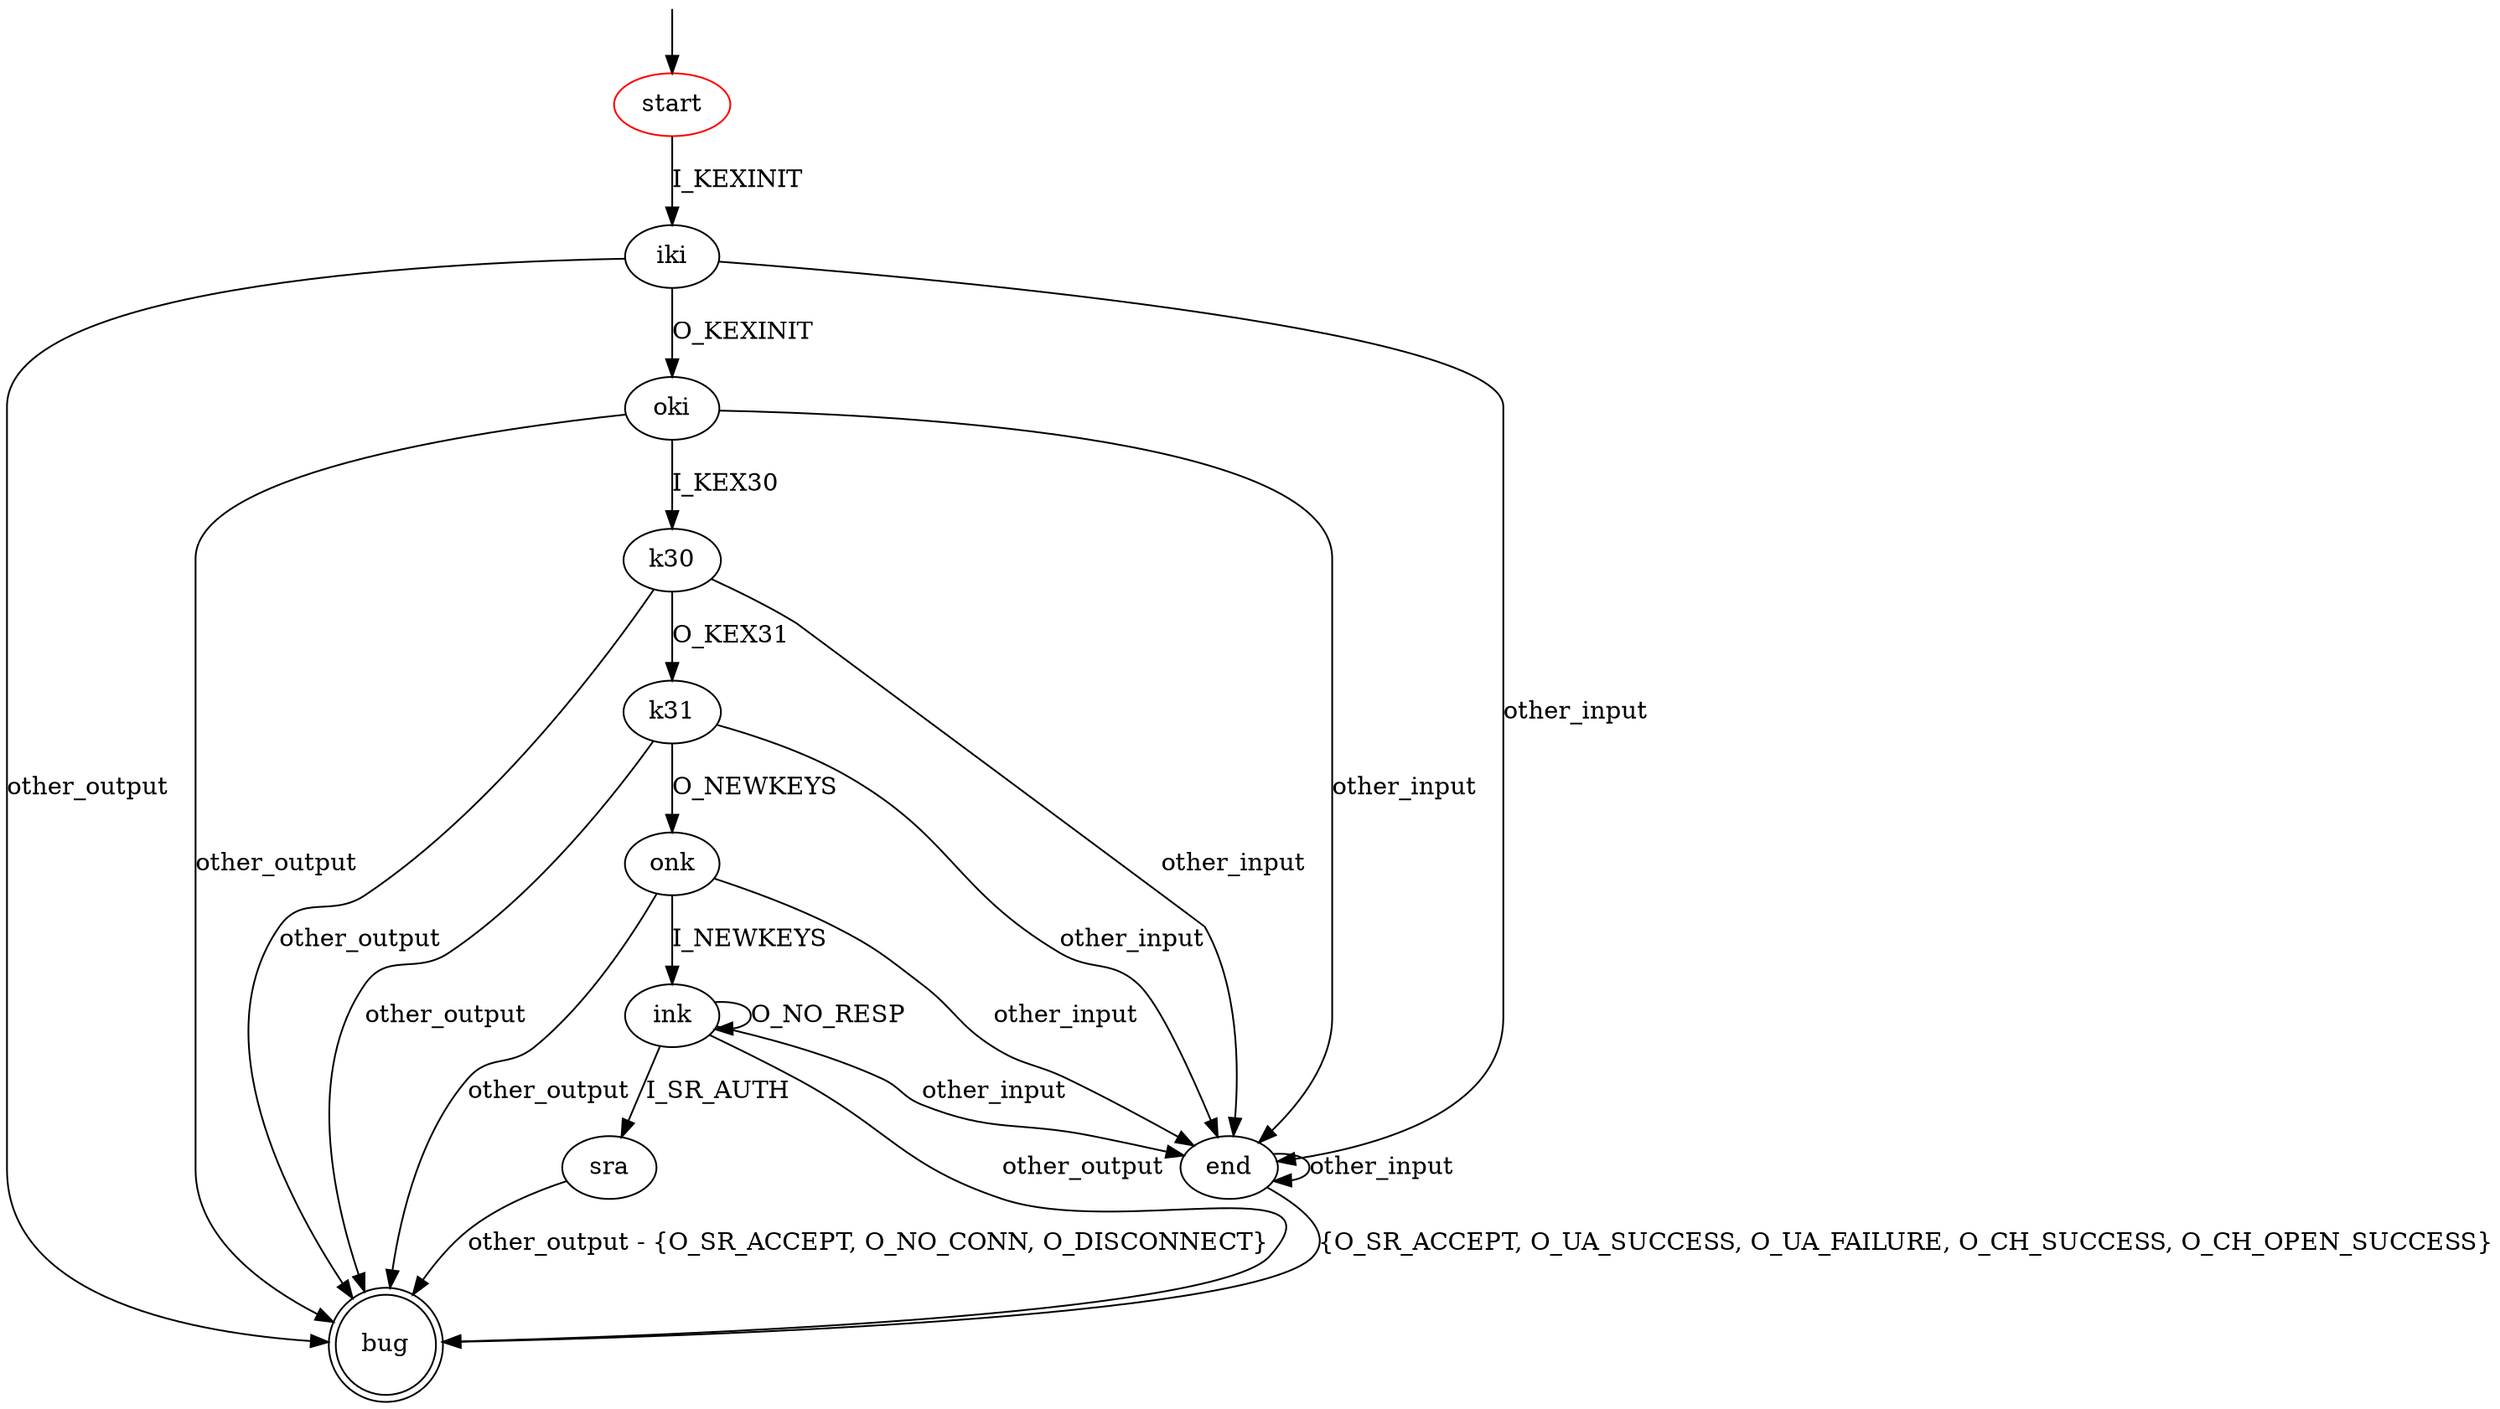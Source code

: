 digraph G {
label=""
start [color="red"]
bug [shape="doublecircle"]

start -> iki [label="I_KEXINIT"]

iki -> oki [label="O_KEXINIT"]
iki -> end [label="other_input"]
iki -> bug [label="other_output"]

oki -> k30 [label="I_KEX30"]
oki -> end [label="other_input"]
oki -> bug [label="other_output"]

k30 -> k31 [label="O_KEX31"]
k30 -> end [label="other_input"]
k30 -> bug [label="other_output"]

k31 -> onk [label="O_NEWKEYS"]
k31 -> end [label="other_input"]
k31 -> bug [label="other_output"]

onk -> ink [label="I_NEWKEYS"]
onk -> end [label="other_input"]
onk -> bug [label="other_output"]

ink -> sra [label="I_SR_AUTH"]
ink -> ink [label="O_NO_RESP"]
ink -> end [label="other_input"]
ink -> bug [label="other_output"]

sra -> bug [label="other_output - {O_SR_ACCEPT, O_NO_CONN, O_DISCONNECT}"]

end -> bug [label="{O_SR_ACCEPT, O_UA_SUCCESS, O_UA_FAILURE, O_CH_SUCCESS, O_CH_OPEN_SUCCESS}"]
end -> end [label="other_input"]

__start0 [label="" shape="none" width="0" height="0"];
__start0 -> start;
}
